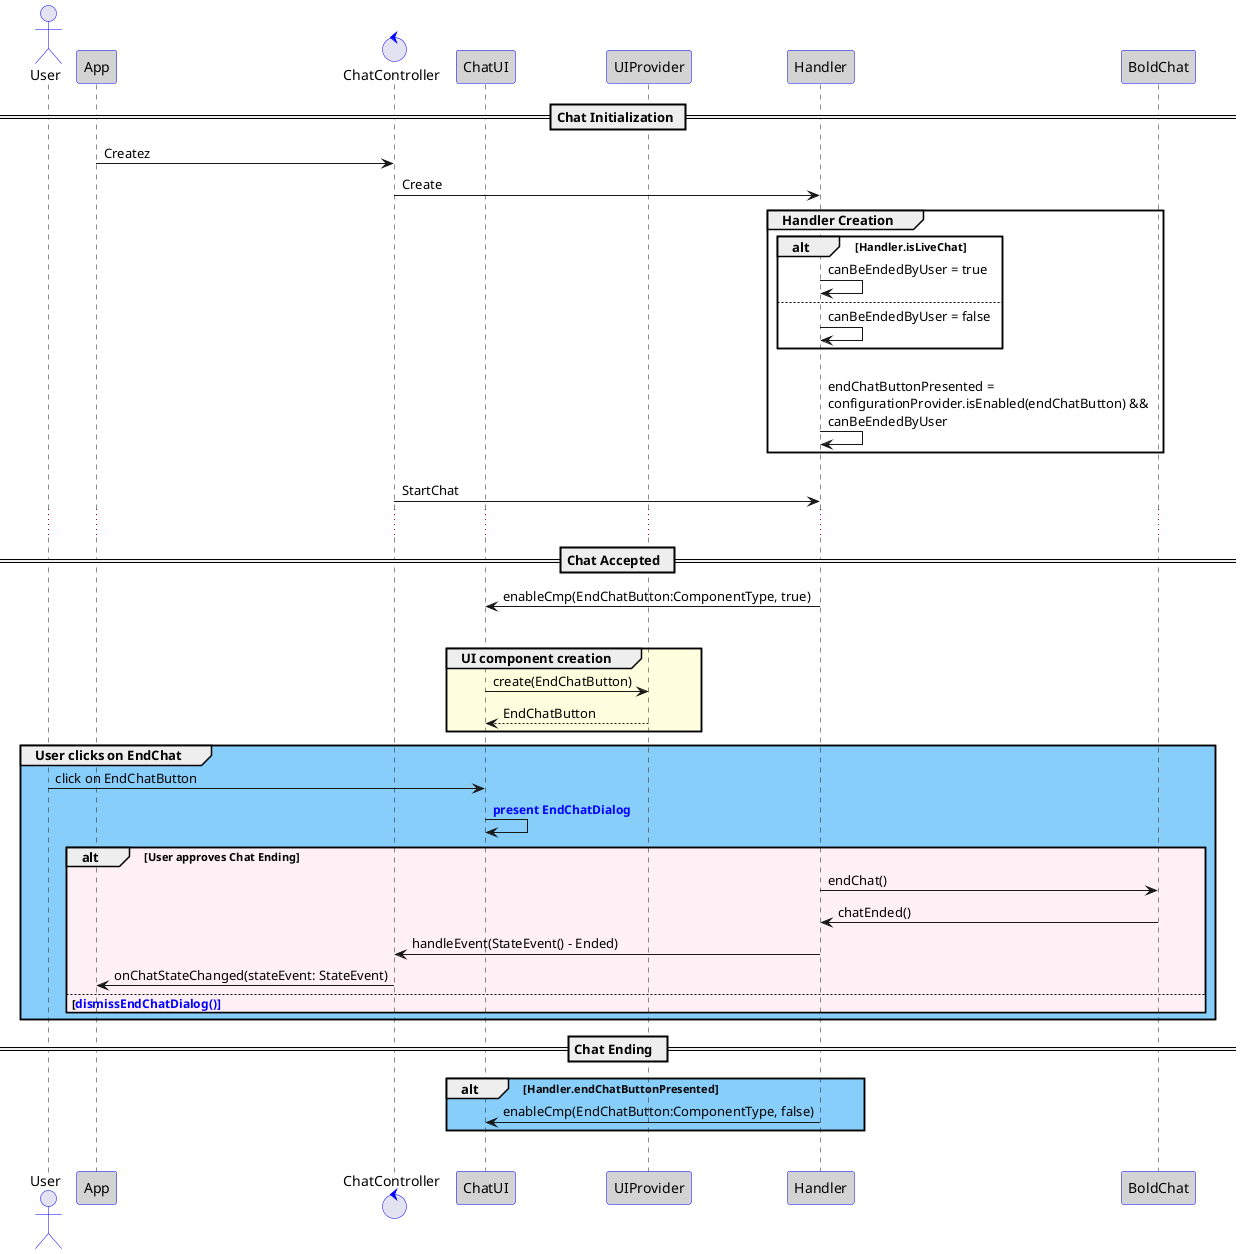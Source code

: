 @startuml

skinparam ParticipantBackgroundColor #lightGray
skinparam ParticipantBorderColor #Blue
skinparam ControlBorderColor #Blue
skinparam ActorBorderColor #Blue
skinparam LifeLineBackgroundColor #Blue
skinparam LifeLineBorderColor #Blue

actor User
participant App
control ChatController
participant ChatUI
participant UIProvider
participant Handler
participant BoldChat

== Chat Initialization ==

App -> ChatController: Createz
ChatController -> Handler: Create

group Handler Creation
    alt Handler.isLiveChat
         Handler -> Handler: canBeEndedByUser = true
     else
         Handler -> Handler: canBeEndedByUser = false
    end
Handler -> Handler: \nendChatButtonPresented = \nconfigurationProvider.isEnabled(endChatButton) && \ncanBeEndedByUser
end

ChatController -> Handler: \nStartChat
...
== Chat Accepted  ==

Handler -> ChatUI: enableCmp(EndChatButton:ComponentType, true)

alt #transparent EndChatButton not exists
group #FFFFE0 UI component creation
ChatUI -> UIProvider: create(EndChatButton)
return EndChatButton
end

group #87CEFA User clicks on EndChat

	User -> ChatUI: click on EndChatButton
	ChatUI -> ChatUI: <size:12><font color=blue><b>present EndChatDialog
	alt #FFF0F5 User approves Chat Ending
		Handler -> BoldChat: endChat()
		BoldChat -> Handler: chatEnded()
		Handler -> ChatController: handleEvent(StateEvent() - Ended)
		ChatController -> App: onChatStateChanged(stateEvent: StateEvent)
	else <size:12><font color=blue><b>dismissEndChatDialog()
	end
end

== Chat Ending  ==

alt #87CEFA Handler.endChatButtonPresented
Handler -> ChatUI: enableCmp(EndChatButton:ComponentType, false)
end
|||
@enduml